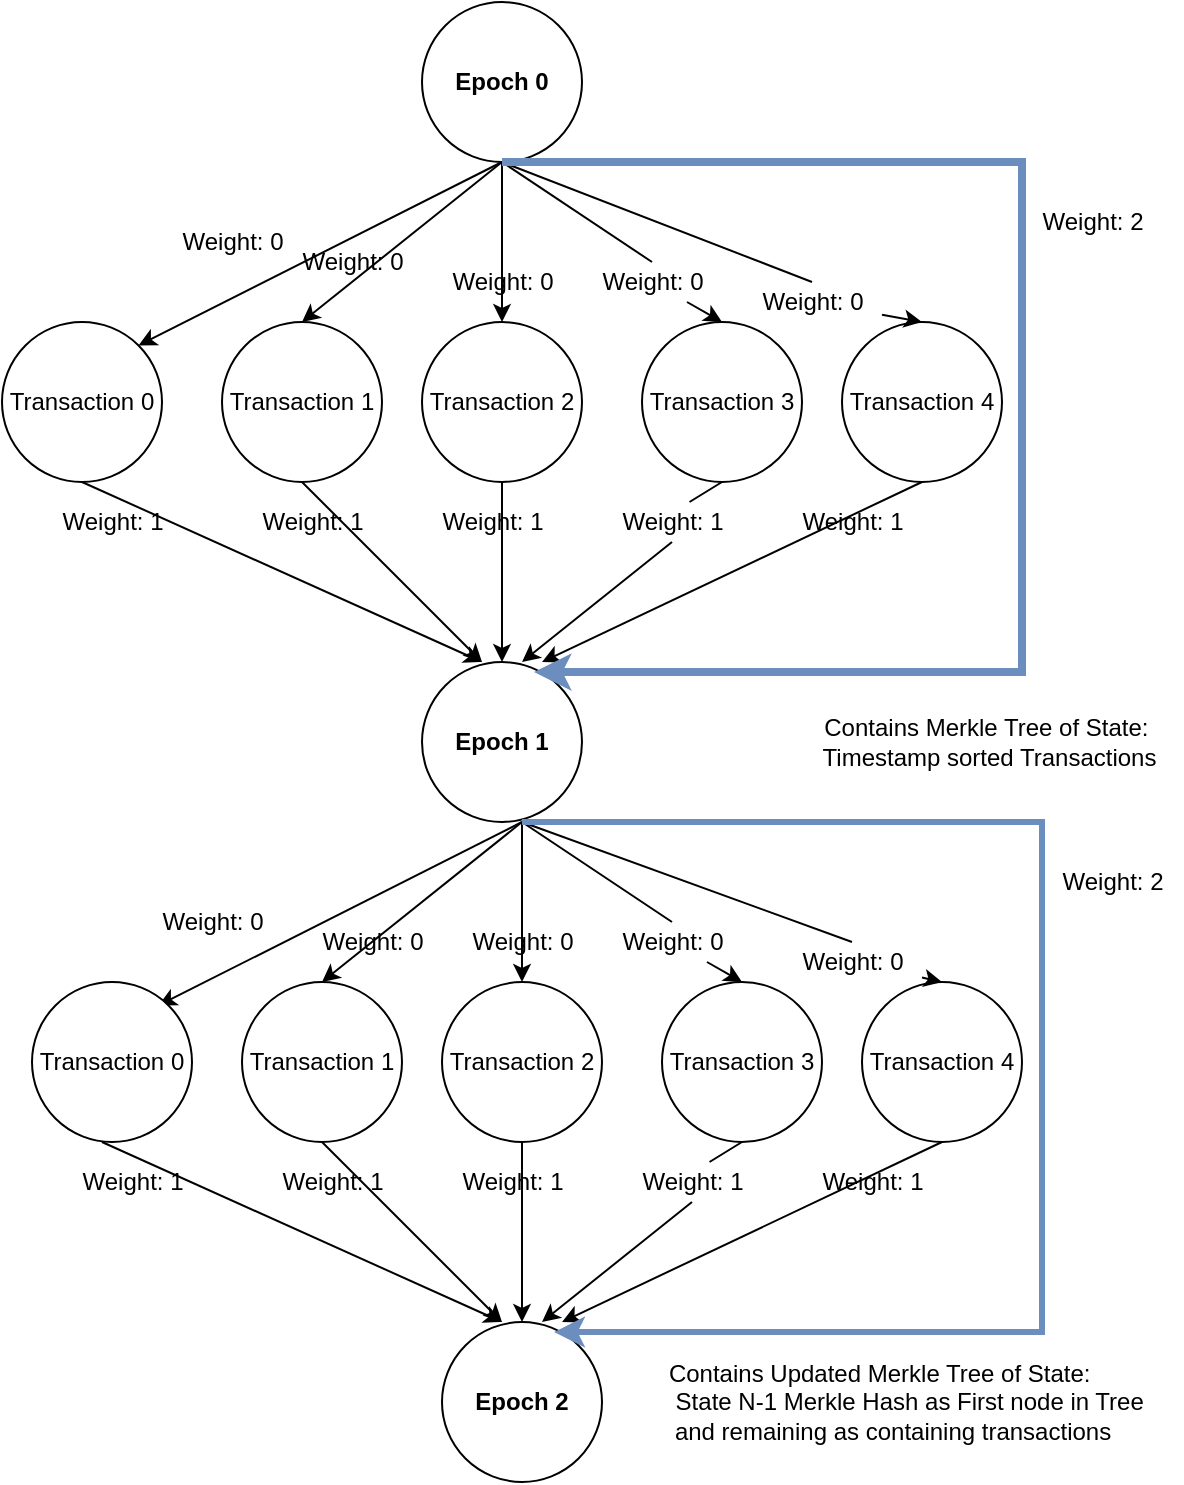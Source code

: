<mxfile version="16.2.6" type="device"><diagram id="ME4ZHjbi9E7OppFAdKOS" name="Page-1"><mxGraphModel dx="1350" dy="793" grid="1" gridSize="10" guides="1" tooltips="1" connect="1" arrows="1" fold="1" page="1" pageScale="1" pageWidth="850" pageHeight="1100" math="0" shadow="0"><root><mxCell id="0"/><mxCell id="1" parent="0"/><mxCell id="_RFLIrrM9Bi-pI5UwMop-1" value="&lt;b&gt;Epoch 0&lt;/b&gt;" style="ellipse;whiteSpace=wrap;html=1;aspect=fixed;" vertex="1" parent="1"><mxGeometry x="220" y="40" width="80" height="80" as="geometry"/></mxCell><mxCell id="_RFLIrrM9Bi-pI5UwMop-2" value="Transaction 4" style="ellipse;whiteSpace=wrap;html=1;aspect=fixed;" vertex="1" parent="1"><mxGeometry x="430" y="200" width="80" height="80" as="geometry"/></mxCell><mxCell id="_RFLIrrM9Bi-pI5UwMop-3" value="Transaction 0" style="ellipse;whiteSpace=wrap;html=1;aspect=fixed;" vertex="1" parent="1"><mxGeometry x="10" y="200" width="80" height="80" as="geometry"/></mxCell><mxCell id="_RFLIrrM9Bi-pI5UwMop-4" value="Transaction 3" style="ellipse;whiteSpace=wrap;html=1;aspect=fixed;" vertex="1" parent="1"><mxGeometry x="330" y="200" width="80" height="80" as="geometry"/></mxCell><mxCell id="_RFLIrrM9Bi-pI5UwMop-5" value="Transaction 2" style="ellipse;whiteSpace=wrap;html=1;aspect=fixed;" vertex="1" parent="1"><mxGeometry x="220" y="200" width="80" height="80" as="geometry"/></mxCell><mxCell id="_RFLIrrM9Bi-pI5UwMop-6" value="Transaction 1" style="ellipse;whiteSpace=wrap;html=1;aspect=fixed;" vertex="1" parent="1"><mxGeometry x="120" y="200" width="80" height="80" as="geometry"/></mxCell><mxCell id="_RFLIrrM9Bi-pI5UwMop-7" value="&lt;b&gt;Epoch 1&lt;br&gt;&lt;/b&gt;" style="ellipse;whiteSpace=wrap;html=1;aspect=fixed;" vertex="1" parent="1"><mxGeometry x="220" y="370" width="80" height="80" as="geometry"/></mxCell><mxCell id="_RFLIrrM9Bi-pI5UwMop-8" value="" style="endArrow=classic;html=1;rounded=0;exitX=0.5;exitY=1;exitDx=0;exitDy=0;entryX=1;entryY=0;entryDx=0;entryDy=0;" edge="1" parent="1" source="_RFLIrrM9Bi-pI5UwMop-1" target="_RFLIrrM9Bi-pI5UwMop-3"><mxGeometry width="50" height="50" relative="1" as="geometry"><mxPoint x="400" y="430" as="sourcePoint"/><mxPoint x="450" y="380" as="targetPoint"/></mxGeometry></mxCell><mxCell id="_RFLIrrM9Bi-pI5UwMop-9" value="" style="endArrow=classic;html=1;rounded=0;entryX=0.5;entryY=0;entryDx=0;entryDy=0;" edge="1" parent="1" target="_RFLIrrM9Bi-pI5UwMop-6"><mxGeometry width="50" height="50" relative="1" as="geometry"><mxPoint x="260" y="120" as="sourcePoint"/><mxPoint x="88.284" y="211.716" as="targetPoint"/></mxGeometry></mxCell><mxCell id="_RFLIrrM9Bi-pI5UwMop-10" value="" style="endArrow=classic;html=1;rounded=0;entryX=0.5;entryY=0;entryDx=0;entryDy=0;" edge="1" parent="1" target="_RFLIrrM9Bi-pI5UwMop-5"><mxGeometry width="50" height="50" relative="1" as="geometry"><mxPoint x="260" y="120" as="sourcePoint"/><mxPoint x="170" y="200" as="targetPoint"/></mxGeometry></mxCell><mxCell id="_RFLIrrM9Bi-pI5UwMop-11" value="" style="endArrow=classic;html=1;rounded=0;entryX=0.5;entryY=0;entryDx=0;entryDy=0;startArrow=none;" edge="1" parent="1" source="_RFLIrrM9Bi-pI5UwMop-21" target="_RFLIrrM9Bi-pI5UwMop-4"><mxGeometry width="50" height="50" relative="1" as="geometry"><mxPoint x="260" y="120" as="sourcePoint"/><mxPoint x="270" y="200" as="targetPoint"/></mxGeometry></mxCell><mxCell id="_RFLIrrM9Bi-pI5UwMop-12" value="" style="endArrow=classic;html=1;rounded=0;entryX=0.5;entryY=0;entryDx=0;entryDy=0;startArrow=none;" edge="1" parent="1" source="_RFLIrrM9Bi-pI5UwMop-23" target="_RFLIrrM9Bi-pI5UwMop-2"><mxGeometry width="50" height="50" relative="1" as="geometry"><mxPoint x="260" y="120" as="sourcePoint"/><mxPoint x="380" y="210" as="targetPoint"/></mxGeometry></mxCell><mxCell id="_RFLIrrM9Bi-pI5UwMop-13" value="" style="endArrow=classic;html=1;rounded=0;exitX=0.5;exitY=1;exitDx=0;exitDy=0;entryX=0.375;entryY=0;entryDx=0;entryDy=0;entryPerimeter=0;" edge="1" parent="1" source="_RFLIrrM9Bi-pI5UwMop-3" target="_RFLIrrM9Bi-pI5UwMop-7"><mxGeometry width="50" height="50" relative="1" as="geometry"><mxPoint x="400" y="430" as="sourcePoint"/><mxPoint x="450" y="380" as="targetPoint"/></mxGeometry></mxCell><mxCell id="_RFLIrrM9Bi-pI5UwMop-14" value="" style="endArrow=classic;html=1;rounded=0;exitX=0.5;exitY=1;exitDx=0;exitDy=0;" edge="1" parent="1" source="_RFLIrrM9Bi-pI5UwMop-6"><mxGeometry width="50" height="50" relative="1" as="geometry"><mxPoint x="280" y="140" as="sourcePoint"/><mxPoint x="250" y="370" as="targetPoint"/></mxGeometry></mxCell><mxCell id="_RFLIrrM9Bi-pI5UwMop-15" value="" style="endArrow=classic;html=1;rounded=0;exitX=0.5;exitY=1;exitDx=0;exitDy=0;" edge="1" parent="1" source="_RFLIrrM9Bi-pI5UwMop-5"><mxGeometry width="50" height="50" relative="1" as="geometry"><mxPoint x="170" y="290" as="sourcePoint"/><mxPoint x="260" y="370" as="targetPoint"/></mxGeometry></mxCell><mxCell id="_RFLIrrM9Bi-pI5UwMop-16" value="" style="endArrow=classic;html=1;rounded=0;exitX=0.5;exitY=1;exitDx=0;exitDy=0;entryX=0.625;entryY=0;entryDx=0;entryDy=0;entryPerimeter=0;startArrow=none;" edge="1" parent="1" source="_RFLIrrM9Bi-pI5UwMop-32" target="_RFLIrrM9Bi-pI5UwMop-7"><mxGeometry width="50" height="50" relative="1" as="geometry"><mxPoint x="270" y="290" as="sourcePoint"/><mxPoint x="270" y="380" as="targetPoint"/></mxGeometry></mxCell><mxCell id="_RFLIrrM9Bi-pI5UwMop-17" value="" style="endArrow=classic;html=1;rounded=0;exitX=0.5;exitY=1;exitDx=0;exitDy=0;entryX=0.75;entryY=0;entryDx=0;entryDy=0;entryPerimeter=0;" edge="1" parent="1" source="_RFLIrrM9Bi-pI5UwMop-2" target="_RFLIrrM9Bi-pI5UwMop-7"><mxGeometry width="50" height="50" relative="1" as="geometry"><mxPoint x="380" y="290" as="sourcePoint"/><mxPoint x="280" y="380" as="targetPoint"/></mxGeometry></mxCell><mxCell id="_RFLIrrM9Bi-pI5UwMop-18" value="Weight: 0" style="text;html=1;align=center;verticalAlign=middle;resizable=0;points=[];autosize=1;strokeColor=none;fillColor=none;" vertex="1" parent="1"><mxGeometry x="90" y="150" width="70" height="20" as="geometry"/></mxCell><mxCell id="_RFLIrrM9Bi-pI5UwMop-19" value="Weight: 0" style="text;html=1;align=center;verticalAlign=middle;resizable=0;points=[];autosize=1;strokeColor=none;fillColor=none;" vertex="1" parent="1"><mxGeometry x="150" y="160" width="70" height="20" as="geometry"/></mxCell><mxCell id="_RFLIrrM9Bi-pI5UwMop-20" value="Weight: 0" style="text;html=1;align=center;verticalAlign=middle;resizable=0;points=[];autosize=1;strokeColor=none;fillColor=none;" vertex="1" parent="1"><mxGeometry x="225" y="170" width="70" height="20" as="geometry"/></mxCell><mxCell id="_RFLIrrM9Bi-pI5UwMop-21" value="Weight: 0" style="text;html=1;align=center;verticalAlign=middle;resizable=0;points=[];autosize=1;strokeColor=none;fillColor=none;" vertex="1" parent="1"><mxGeometry x="300" y="170" width="70" height="20" as="geometry"/></mxCell><mxCell id="_RFLIrrM9Bi-pI5UwMop-22" value="" style="endArrow=none;html=1;rounded=0;entryX=0.5;entryY=0;entryDx=0;entryDy=0;" edge="1" parent="1" target="_RFLIrrM9Bi-pI5UwMop-21"><mxGeometry width="50" height="50" relative="1" as="geometry"><mxPoint x="260" y="120" as="sourcePoint"/><mxPoint x="370" y="200" as="targetPoint"/></mxGeometry></mxCell><mxCell id="_RFLIrrM9Bi-pI5UwMop-23" value="Weight: 0" style="text;html=1;align=center;verticalAlign=middle;resizable=0;points=[];autosize=1;strokeColor=none;fillColor=none;" vertex="1" parent="1"><mxGeometry x="380" y="180" width="70" height="20" as="geometry"/></mxCell><mxCell id="_RFLIrrM9Bi-pI5UwMop-24" value="" style="endArrow=none;html=1;rounded=0;entryX=0.5;entryY=0;entryDx=0;entryDy=0;" edge="1" parent="1" target="_RFLIrrM9Bi-pI5UwMop-23"><mxGeometry width="50" height="50" relative="1" as="geometry"><mxPoint x="260" y="120" as="sourcePoint"/><mxPoint x="470" y="200" as="targetPoint"/></mxGeometry></mxCell><mxCell id="_RFLIrrM9Bi-pI5UwMop-26" value="" style="endArrow=classic;html=1;rounded=0;exitX=0.5;exitY=1;exitDx=0;exitDy=0;entryX=0.7;entryY=0.063;entryDx=0;entryDy=0;entryPerimeter=0;fillColor=#dae8fc;strokeColor=#6c8ebf;strokeWidth=4;" edge="1" parent="1" source="_RFLIrrM9Bi-pI5UwMop-1" target="_RFLIrrM9Bi-pI5UwMop-7"><mxGeometry width="50" height="50" relative="1" as="geometry"><mxPoint x="90" y="490" as="sourcePoint"/><mxPoint x="360" y="370" as="targetPoint"/><Array as="points"><mxPoint x="520" y="120"/><mxPoint x="520" y="375"/></Array></mxGeometry></mxCell><mxCell id="_RFLIrrM9Bi-pI5UwMop-27" value="Weight: 2" style="text;html=1;align=center;verticalAlign=middle;resizable=0;points=[];autosize=1;strokeColor=none;fillColor=none;" vertex="1" parent="1"><mxGeometry x="520" y="140" width="70" height="20" as="geometry"/></mxCell><mxCell id="_RFLIrrM9Bi-pI5UwMop-28" value="Weight: 1" style="text;html=1;align=center;verticalAlign=middle;resizable=0;points=[];autosize=1;strokeColor=none;fillColor=none;" vertex="1" parent="1"><mxGeometry x="30" y="290" width="70" height="20" as="geometry"/></mxCell><mxCell id="_RFLIrrM9Bi-pI5UwMop-29" value="Weight: 1" style="text;html=1;align=center;verticalAlign=middle;resizable=0;points=[];autosize=1;strokeColor=none;fillColor=none;" vertex="1" parent="1"><mxGeometry x="220" y="290" width="70" height="20" as="geometry"/></mxCell><mxCell id="_RFLIrrM9Bi-pI5UwMop-30" value="Weight: 1" style="text;html=1;align=center;verticalAlign=middle;resizable=0;points=[];autosize=1;strokeColor=none;fillColor=none;" vertex="1" parent="1"><mxGeometry x="130" y="290" width="70" height="20" as="geometry"/></mxCell><mxCell id="_RFLIrrM9Bi-pI5UwMop-32" value="Weight: 1" style="text;html=1;align=center;verticalAlign=middle;resizable=0;points=[];autosize=1;strokeColor=none;fillColor=none;" vertex="1" parent="1"><mxGeometry x="310" y="290" width="70" height="20" as="geometry"/></mxCell><mxCell id="_RFLIrrM9Bi-pI5UwMop-33" value="" style="endArrow=none;html=1;rounded=0;exitX=0.5;exitY=1;exitDx=0;exitDy=0;entryX=0.625;entryY=0;entryDx=0;entryDy=0;entryPerimeter=0;" edge="1" parent="1" source="_RFLIrrM9Bi-pI5UwMop-4" target="_RFLIrrM9Bi-pI5UwMop-32"><mxGeometry width="50" height="50" relative="1" as="geometry"><mxPoint x="370" y="280" as="sourcePoint"/><mxPoint x="270" y="370" as="targetPoint"/></mxGeometry></mxCell><mxCell id="_RFLIrrM9Bi-pI5UwMop-34" value="Weight: 1" style="text;html=1;align=center;verticalAlign=middle;resizable=0;points=[];autosize=1;strokeColor=none;fillColor=none;" vertex="1" parent="1"><mxGeometry x="400" y="290" width="70" height="20" as="geometry"/></mxCell><mxCell id="_RFLIrrM9Bi-pI5UwMop-36" value="Transaction 4" style="ellipse;whiteSpace=wrap;html=1;aspect=fixed;" vertex="1" parent="1"><mxGeometry x="440" y="530" width="80" height="80" as="geometry"/></mxCell><mxCell id="_RFLIrrM9Bi-pI5UwMop-37" value="Transaction 3" style="ellipse;whiteSpace=wrap;html=1;aspect=fixed;" vertex="1" parent="1"><mxGeometry x="340" y="530" width="80" height="80" as="geometry"/></mxCell><mxCell id="_RFLIrrM9Bi-pI5UwMop-38" value="Transaction 2" style="ellipse;whiteSpace=wrap;html=1;aspect=fixed;" vertex="1" parent="1"><mxGeometry x="230" y="530" width="80" height="80" as="geometry"/></mxCell><mxCell id="_RFLIrrM9Bi-pI5UwMop-39" value="Transaction 1" style="ellipse;whiteSpace=wrap;html=1;aspect=fixed;" vertex="1" parent="1"><mxGeometry x="130" y="530" width="80" height="80" as="geometry"/></mxCell><mxCell id="_RFLIrrM9Bi-pI5UwMop-40" value="&lt;b&gt;Epoch 2&lt;br&gt;&lt;/b&gt;" style="ellipse;whiteSpace=wrap;html=1;aspect=fixed;" vertex="1" parent="1"><mxGeometry x="230" y="700" width="80" height="80" as="geometry"/></mxCell><mxCell id="_RFLIrrM9Bi-pI5UwMop-41" value="" style="endArrow=classic;html=1;rounded=0;exitX=0.5;exitY=1;exitDx=0;exitDy=0;entryX=1;entryY=0;entryDx=0;entryDy=0;" edge="1" parent="1"><mxGeometry width="50" height="50" relative="1" as="geometry"><mxPoint x="270" y="450" as="sourcePoint"/><mxPoint x="88.284" y="541.716" as="targetPoint"/></mxGeometry></mxCell><mxCell id="_RFLIrrM9Bi-pI5UwMop-42" value="" style="endArrow=classic;html=1;rounded=0;entryX=0.5;entryY=0;entryDx=0;entryDy=0;" edge="1" parent="1" target="_RFLIrrM9Bi-pI5UwMop-39"><mxGeometry width="50" height="50" relative="1" as="geometry"><mxPoint x="270" y="450" as="sourcePoint"/><mxPoint x="98.284" y="541.716" as="targetPoint"/></mxGeometry></mxCell><mxCell id="_RFLIrrM9Bi-pI5UwMop-43" value="" style="endArrow=classic;html=1;rounded=0;entryX=0.5;entryY=0;entryDx=0;entryDy=0;" edge="1" parent="1" target="_RFLIrrM9Bi-pI5UwMop-38"><mxGeometry width="50" height="50" relative="1" as="geometry"><mxPoint x="270" y="450" as="sourcePoint"/><mxPoint x="180" y="530" as="targetPoint"/></mxGeometry></mxCell><mxCell id="_RFLIrrM9Bi-pI5UwMop-44" value="" style="endArrow=classic;html=1;rounded=0;entryX=0.5;entryY=0;entryDx=0;entryDy=0;startArrow=none;" edge="1" parent="1" source="_RFLIrrM9Bi-pI5UwMop-54" target="_RFLIrrM9Bi-pI5UwMop-37"><mxGeometry width="50" height="50" relative="1" as="geometry"><mxPoint x="270" y="450" as="sourcePoint"/><mxPoint x="280" y="530" as="targetPoint"/></mxGeometry></mxCell><mxCell id="_RFLIrrM9Bi-pI5UwMop-45" value="" style="endArrow=classic;html=1;rounded=0;entryX=0.5;entryY=0;entryDx=0;entryDy=0;startArrow=none;" edge="1" parent="1" source="_RFLIrrM9Bi-pI5UwMop-56" target="_RFLIrrM9Bi-pI5UwMop-36"><mxGeometry width="50" height="50" relative="1" as="geometry"><mxPoint x="270" y="450" as="sourcePoint"/><mxPoint x="390" y="540" as="targetPoint"/></mxGeometry></mxCell><mxCell id="_RFLIrrM9Bi-pI5UwMop-46" value="" style="endArrow=classic;html=1;rounded=0;exitX=0.5;exitY=1;exitDx=0;exitDy=0;entryX=0.375;entryY=0;entryDx=0;entryDy=0;entryPerimeter=0;" edge="1" parent="1" target="_RFLIrrM9Bi-pI5UwMop-40"><mxGeometry width="50" height="50" relative="1" as="geometry"><mxPoint x="60" y="610" as="sourcePoint"/><mxPoint x="460" y="710" as="targetPoint"/></mxGeometry></mxCell><mxCell id="_RFLIrrM9Bi-pI5UwMop-47" value="" style="endArrow=classic;html=1;rounded=0;exitX=0.5;exitY=1;exitDx=0;exitDy=0;" edge="1" parent="1" source="_RFLIrrM9Bi-pI5UwMop-39"><mxGeometry width="50" height="50" relative="1" as="geometry"><mxPoint x="290" y="470" as="sourcePoint"/><mxPoint x="260" y="700" as="targetPoint"/></mxGeometry></mxCell><mxCell id="_RFLIrrM9Bi-pI5UwMop-48" value="" style="endArrow=classic;html=1;rounded=0;exitX=0.5;exitY=1;exitDx=0;exitDy=0;" edge="1" parent="1" source="_RFLIrrM9Bi-pI5UwMop-38"><mxGeometry width="50" height="50" relative="1" as="geometry"><mxPoint x="180" y="620" as="sourcePoint"/><mxPoint x="270" y="700" as="targetPoint"/></mxGeometry></mxCell><mxCell id="_RFLIrrM9Bi-pI5UwMop-49" value="" style="endArrow=classic;html=1;rounded=0;exitX=0.5;exitY=1;exitDx=0;exitDy=0;entryX=0.625;entryY=0;entryDx=0;entryDy=0;entryPerimeter=0;startArrow=none;" edge="1" parent="1" source="_RFLIrrM9Bi-pI5UwMop-63" target="_RFLIrrM9Bi-pI5UwMop-40"><mxGeometry width="50" height="50" relative="1" as="geometry"><mxPoint x="280" y="620" as="sourcePoint"/><mxPoint x="280" y="710" as="targetPoint"/></mxGeometry></mxCell><mxCell id="_RFLIrrM9Bi-pI5UwMop-50" value="" style="endArrow=classic;html=1;rounded=0;exitX=0.5;exitY=1;exitDx=0;exitDy=0;entryX=0.75;entryY=0;entryDx=0;entryDy=0;entryPerimeter=0;" edge="1" parent="1" source="_RFLIrrM9Bi-pI5UwMop-36" target="_RFLIrrM9Bi-pI5UwMop-40"><mxGeometry width="50" height="50" relative="1" as="geometry"><mxPoint x="390" y="620" as="sourcePoint"/><mxPoint x="290" y="710" as="targetPoint"/></mxGeometry></mxCell><mxCell id="_RFLIrrM9Bi-pI5UwMop-51" value="Weight: 0" style="text;html=1;align=center;verticalAlign=middle;resizable=0;points=[];autosize=1;strokeColor=none;fillColor=none;" vertex="1" parent="1"><mxGeometry x="80" y="490" width="70" height="20" as="geometry"/></mxCell><mxCell id="_RFLIrrM9Bi-pI5UwMop-52" value="Weight: 0" style="text;html=1;align=center;verticalAlign=middle;resizable=0;points=[];autosize=1;strokeColor=none;fillColor=none;" vertex="1" parent="1"><mxGeometry x="160" y="500" width="70" height="20" as="geometry"/></mxCell><mxCell id="_RFLIrrM9Bi-pI5UwMop-53" value="Weight: 0" style="text;html=1;align=center;verticalAlign=middle;resizable=0;points=[];autosize=1;strokeColor=none;fillColor=none;" vertex="1" parent="1"><mxGeometry x="235" y="500" width="70" height="20" as="geometry"/></mxCell><mxCell id="_RFLIrrM9Bi-pI5UwMop-54" value="Weight: 0" style="text;html=1;align=center;verticalAlign=middle;resizable=0;points=[];autosize=1;strokeColor=none;fillColor=none;" vertex="1" parent="1"><mxGeometry x="310" y="500" width="70" height="20" as="geometry"/></mxCell><mxCell id="_RFLIrrM9Bi-pI5UwMop-55" value="" style="endArrow=none;html=1;rounded=0;entryX=0.5;entryY=0;entryDx=0;entryDy=0;" edge="1" parent="1" target="_RFLIrrM9Bi-pI5UwMop-54"><mxGeometry width="50" height="50" relative="1" as="geometry"><mxPoint x="270" y="450" as="sourcePoint"/><mxPoint x="380" y="530" as="targetPoint"/></mxGeometry></mxCell><mxCell id="_RFLIrrM9Bi-pI5UwMop-56" value="Weight: 0" style="text;html=1;align=center;verticalAlign=middle;resizable=0;points=[];autosize=1;strokeColor=none;fillColor=none;" vertex="1" parent="1"><mxGeometry x="400" y="510" width="70" height="20" as="geometry"/></mxCell><mxCell id="_RFLIrrM9Bi-pI5UwMop-57" value="" style="endArrow=none;html=1;rounded=0;entryX=0.5;entryY=0;entryDx=0;entryDy=0;" edge="1" parent="1" target="_RFLIrrM9Bi-pI5UwMop-56"><mxGeometry width="50" height="50" relative="1" as="geometry"><mxPoint x="270" y="450" as="sourcePoint"/><mxPoint x="480" y="530" as="targetPoint"/></mxGeometry></mxCell><mxCell id="_RFLIrrM9Bi-pI5UwMop-58" value="" style="endArrow=classic;html=1;rounded=0;exitX=0.5;exitY=1;exitDx=0;exitDy=0;entryX=0.7;entryY=0.063;entryDx=0;entryDy=0;entryPerimeter=0;fillColor=#dae8fc;strokeColor=#6c8ebf;strokeWidth=3;" edge="1" parent="1" target="_RFLIrrM9Bi-pI5UwMop-40"><mxGeometry width="50" height="50" relative="1" as="geometry"><mxPoint x="270" y="450" as="sourcePoint"/><mxPoint x="370" y="700" as="targetPoint"/><Array as="points"><mxPoint x="530" y="450"/><mxPoint x="530" y="705"/></Array></mxGeometry></mxCell><mxCell id="_RFLIrrM9Bi-pI5UwMop-59" value="Weight: 2" style="text;html=1;align=center;verticalAlign=middle;resizable=0;points=[];autosize=1;strokeColor=none;fillColor=none;" vertex="1" parent="1"><mxGeometry x="530" y="470" width="70" height="20" as="geometry"/></mxCell><mxCell id="_RFLIrrM9Bi-pI5UwMop-60" value="Weight: 1" style="text;html=1;align=center;verticalAlign=middle;resizable=0;points=[];autosize=1;strokeColor=none;fillColor=none;" vertex="1" parent="1"><mxGeometry x="40" y="620" width="70" height="20" as="geometry"/></mxCell><mxCell id="_RFLIrrM9Bi-pI5UwMop-61" value="Weight: 1" style="text;html=1;align=center;verticalAlign=middle;resizable=0;points=[];autosize=1;strokeColor=none;fillColor=none;" vertex="1" parent="1"><mxGeometry x="230" y="620" width="70" height="20" as="geometry"/></mxCell><mxCell id="_RFLIrrM9Bi-pI5UwMop-62" value="Weight: 1" style="text;html=1;align=center;verticalAlign=middle;resizable=0;points=[];autosize=1;strokeColor=none;fillColor=none;" vertex="1" parent="1"><mxGeometry x="140" y="620" width="70" height="20" as="geometry"/></mxCell><mxCell id="_RFLIrrM9Bi-pI5UwMop-63" value="Weight: 1" style="text;html=1;align=center;verticalAlign=middle;resizable=0;points=[];autosize=1;strokeColor=none;fillColor=none;" vertex="1" parent="1"><mxGeometry x="320" y="620" width="70" height="20" as="geometry"/></mxCell><mxCell id="_RFLIrrM9Bi-pI5UwMop-64" value="" style="endArrow=none;html=1;rounded=0;exitX=0.5;exitY=1;exitDx=0;exitDy=0;entryX=0.625;entryY=0;entryDx=0;entryDy=0;entryPerimeter=0;" edge="1" parent="1" source="_RFLIrrM9Bi-pI5UwMop-37" target="_RFLIrrM9Bi-pI5UwMop-63"><mxGeometry width="50" height="50" relative="1" as="geometry"><mxPoint x="380" y="610" as="sourcePoint"/><mxPoint x="280" y="700" as="targetPoint"/></mxGeometry></mxCell><mxCell id="_RFLIrrM9Bi-pI5UwMop-65" value="Weight: 1" style="text;html=1;align=center;verticalAlign=middle;resizable=0;points=[];autosize=1;strokeColor=none;fillColor=none;" vertex="1" parent="1"><mxGeometry x="410" y="620" width="70" height="20" as="geometry"/></mxCell><mxCell id="_RFLIrrM9Bi-pI5UwMop-66" value="Transaction 0" style="ellipse;whiteSpace=wrap;html=1;aspect=fixed;" vertex="1" parent="1"><mxGeometry x="25" y="530" width="80" height="80" as="geometry"/></mxCell><mxCell id="_RFLIrrM9Bi-pI5UwMop-67" value="&lt;div&gt;&amp;nbsp;&amp;nbsp;&amp;nbsp;&amp;nbsp;&amp;nbsp;&amp;nbsp;&amp;nbsp;&amp;nbsp;&amp;nbsp;&amp;nbsp;&amp;nbsp;&amp;nbsp;&amp;nbsp;&amp;nbsp;&amp;nbsp;&amp;nbsp;&amp;nbsp;&amp;nbsp;&amp;nbsp;&amp;nbsp;&amp;nbsp;&amp;nbsp;&amp;nbsp;&amp;nbsp;&amp;nbsp;&amp;nbsp;&amp;nbsp;&amp;nbsp;&amp;nbsp;&amp;nbsp; Contains Merkle Tree of State:&lt;/div&gt;&lt;div&gt;&amp;nbsp;&amp;nbsp;&amp;nbsp;&amp;nbsp;&amp;nbsp;&amp;nbsp;&amp;nbsp;&amp;nbsp;&amp;nbsp;&amp;nbsp;&amp;nbsp;&amp;nbsp;&amp;nbsp;&amp;nbsp;&amp;nbsp;&amp;nbsp;&amp;nbsp;&amp;nbsp;&amp;nbsp;&amp;nbsp;&amp;nbsp;&amp;nbsp;&amp;nbsp;&amp;nbsp;&amp;nbsp;&amp;nbsp;&amp;nbsp;&amp;nbsp;&amp;nbsp;&amp;nbsp;&amp;nbsp; Timestamp sorted Transactions &lt;/div&gt;" style="text;html=1;align=center;verticalAlign=middle;resizable=0;points=[];autosize=1;strokeColor=none;fillColor=none;" vertex="1" parent="1"><mxGeometry x="305" y="395" width="290" height="30" as="geometry"/></mxCell><mxCell id="_RFLIrrM9Bi-pI5UwMop-68" value="&lt;div&gt;&amp;nbsp; &amp;nbsp; &amp;nbsp; &amp;nbsp; &amp;nbsp; &amp;nbsp; &amp;nbsp; &amp;nbsp; &amp;nbsp; &amp;nbsp; &amp;nbsp; &amp;nbsp; &amp;nbsp; &amp;nbsp; &amp;nbsp; &amp;nbsp; &amp;nbsp; &amp;nbsp; &amp;nbsp; &amp;nbsp; &amp;nbsp; &amp;nbsp; &amp;nbsp; &amp;nbsp; &amp;nbsp; &amp;nbsp; &amp;nbsp; &amp;nbsp; &amp;nbsp; &amp;nbsp; &amp;nbsp; Contains Updated Merkle Tree of State:&lt;/div&gt;&lt;div&gt;&amp;nbsp;&amp;nbsp;&amp;nbsp;&amp;nbsp;&amp;nbsp;&amp;nbsp;&amp;nbsp;&amp;nbsp;&amp;nbsp;&amp;nbsp;&amp;nbsp;&amp;nbsp;&amp;nbsp;&amp;nbsp;&amp;nbsp;&amp;nbsp;&amp;nbsp;&amp;nbsp;&amp;nbsp;&amp;nbsp;&amp;nbsp;&amp;nbsp;&amp;nbsp;&amp;nbsp;&amp;nbsp;&amp;nbsp;&amp;nbsp;&amp;nbsp;&amp;nbsp;&amp;nbsp;&amp;nbsp;&amp;nbsp;&amp;nbsp;&amp;nbsp;&amp;nbsp;&amp;nbsp;&amp;nbsp;&amp;nbsp;&amp;nbsp;&amp;nbsp;&amp;nbsp;&amp;nbsp;&amp;nbsp;&amp;nbsp;&amp;nbsp;&amp;nbsp;&amp;nbsp;&amp;nbsp;&amp;nbsp;&amp;nbsp;&amp;nbsp;&amp;nbsp;&amp;nbsp;&amp;nbsp;&amp;nbsp;&amp;nbsp;&amp;nbsp;&amp;nbsp;&amp;nbsp;&amp;nbsp;&amp;nbsp;&amp;nbsp;&amp;nbsp;&amp;nbsp;&amp;nbsp;&amp;nbsp;&amp;nbsp;&amp;nbsp;&amp;nbsp;&amp;nbsp; State N-1 Merkle Hash as First node in Tree&lt;/div&gt;&lt;div&gt;&amp;nbsp;&amp;nbsp;&amp;nbsp;&amp;nbsp;&amp;nbsp;&amp;nbsp;&amp;nbsp;&amp;nbsp;&amp;nbsp;&amp;nbsp;&amp;nbsp;&amp;nbsp;&amp;nbsp;&amp;nbsp;&amp;nbsp;&amp;nbsp;&amp;nbsp;&amp;nbsp;&amp;nbsp;&amp;nbsp;&amp;nbsp;&amp;nbsp;&amp;nbsp;&amp;nbsp;&amp;nbsp;&amp;nbsp;&amp;nbsp;&amp;nbsp;&amp;nbsp;&amp;nbsp;&amp;nbsp;&amp;nbsp;&amp;nbsp;&amp;nbsp;&amp;nbsp;&amp;nbsp;&amp;nbsp;&amp;nbsp;&amp;nbsp;&amp;nbsp;&amp;nbsp;&amp;nbsp;&amp;nbsp;&amp;nbsp;&amp;nbsp;&amp;nbsp;&amp;nbsp;&amp;nbsp;&amp;nbsp;&amp;nbsp;&amp;nbsp;&amp;nbsp;&amp;nbsp;&amp;nbsp;&amp;nbsp;&amp;nbsp;&amp;nbsp;&amp;nbsp;&amp;nbsp;&amp;nbsp;&amp;nbsp;&amp;nbsp;&amp;nbsp;&amp;nbsp;&amp;nbsp; and remaining as containing transactions &lt;br&gt;&lt;/div&gt;" style="text;html=1;align=center;verticalAlign=middle;resizable=0;points=[];autosize=1;strokeColor=none;fillColor=none;" vertex="1" parent="1"><mxGeometry x="100" y="715" width="490" height="50" as="geometry"/></mxCell></root></mxGraphModel></diagram></mxfile>